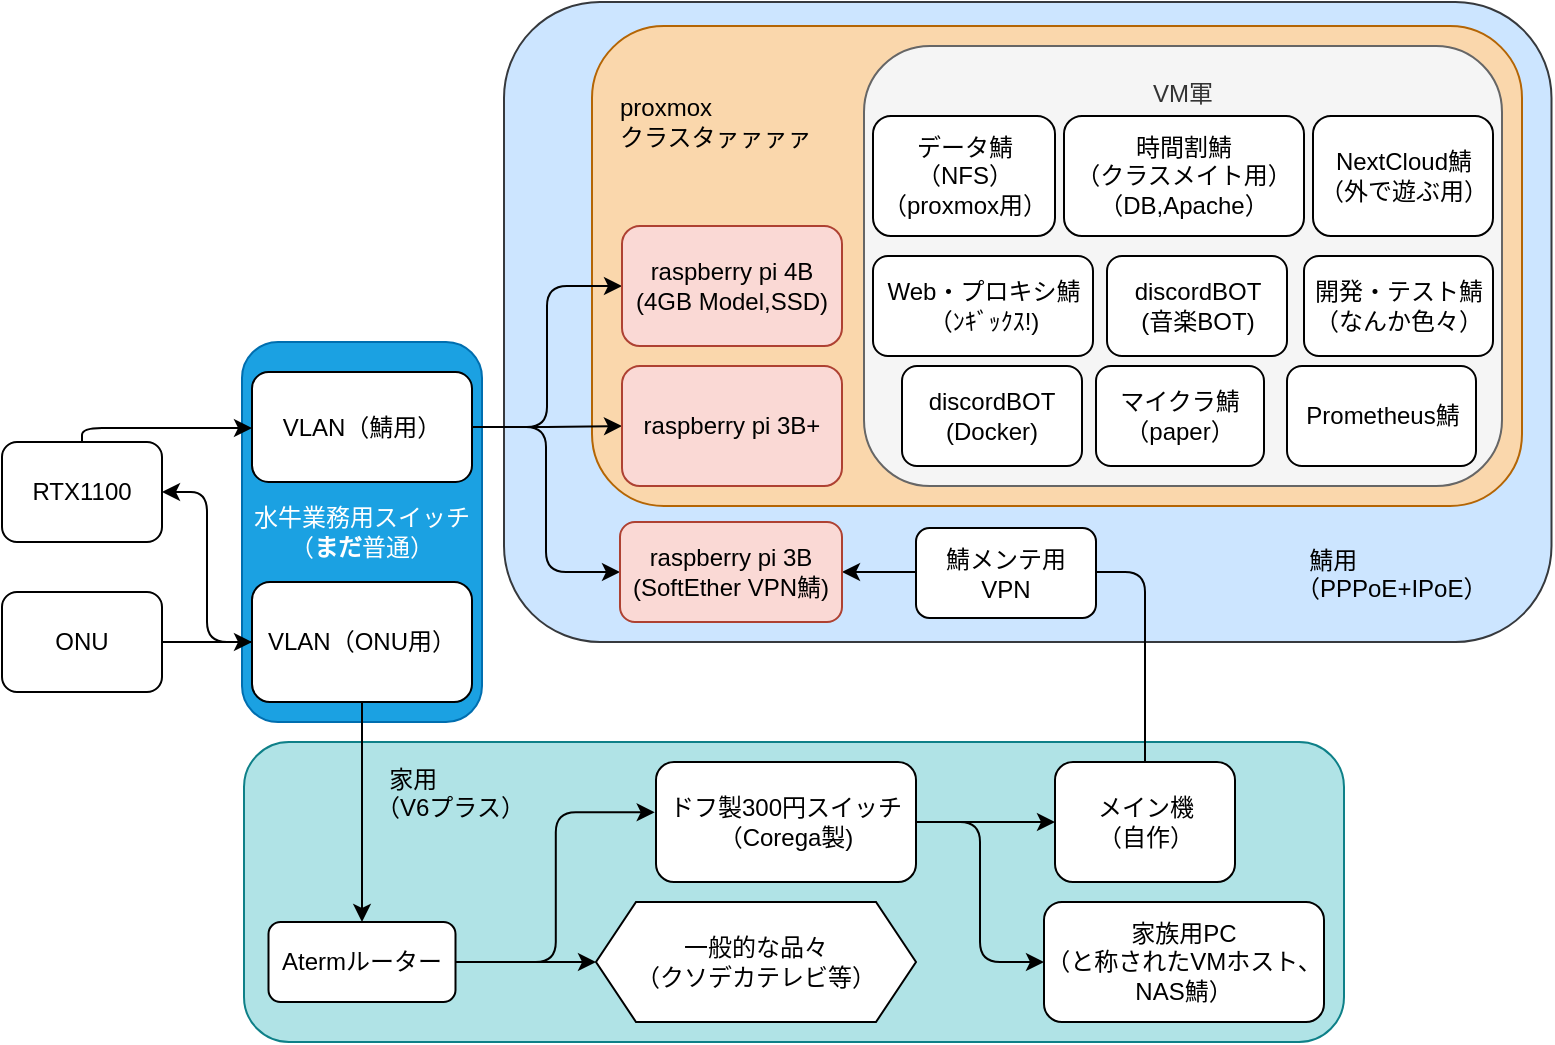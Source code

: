 <mxfile>
    <diagram id="jUWLNYtvDkhMP8iCuSxC" name="Page-1">
        <mxGraphModel dx="975" dy="559" grid="1" gridSize="10" guides="1" tooltips="1" connect="1" arrows="1" fold="1" page="1" pageScale="1" pageWidth="827" pageHeight="583" background="#ffffff" math="0" shadow="0">
            <root>
                <mxCell id="0"/>
                <mxCell id="1" parent="0"/>
                <mxCell id="151" value="" style="rounded=1;whiteSpace=wrap;html=1;fillColor=#cce5ff;strokeColor=#36393d;" vertex="1" parent="1">
                    <mxGeometry x="290" y="40" width="523.75" height="320" as="geometry"/>
                </mxCell>
                <mxCell id="148" value="" style="rounded=1;whiteSpace=wrap;html=1;fillColor=#b0e3e6;strokeColor=#0e8088;" vertex="1" parent="1">
                    <mxGeometry x="160" y="410" width="550" height="150" as="geometry"/>
                </mxCell>
                <mxCell id="123" value="&lt;blockquote style=&quot;margin: 0 0 0 40px ; border: none ; padding: 0px&quot;&gt;&lt;/blockquote&gt;&lt;font color=&quot;#000000&quot;&gt;&lt;span style=&quot;text-align: center&quot;&gt;&lt;div style=&quot;text-align: justify&quot;&gt;&lt;span&gt;　proxmox&lt;/span&gt;&lt;/div&gt;&lt;/span&gt;&lt;span style=&quot;text-align: center&quot;&gt;&lt;div style=&quot;text-align: justify&quot;&gt;&lt;span&gt;　クラスタァァァァ&lt;/span&gt;&lt;/div&gt;&lt;/span&gt;&lt;/font&gt;&lt;div style=&quot;text-align: justify&quot;&gt;&lt;font color=&quot;#000000&quot;&gt;&lt;br&gt;&lt;/font&gt;&lt;/div&gt;&lt;div style=&quot;text-align: justify&quot;&gt;&lt;font color=&quot;#000000&quot;&gt;&lt;br&gt;&lt;/font&gt;&lt;/div&gt;&lt;div style=&quot;text-align: justify&quot;&gt;&lt;font color=&quot;#000000&quot;&gt;&lt;br&gt;&lt;/font&gt;&lt;/div&gt;&lt;div style=&quot;text-align: justify&quot;&gt;&lt;font color=&quot;#000000&quot;&gt;&lt;br&gt;&lt;/font&gt;&lt;/div&gt;&lt;div style=&quot;text-align: justify&quot;&gt;&lt;font color=&quot;#000000&quot;&gt;&lt;br&gt;&lt;/font&gt;&lt;/div&gt;&lt;div style=&quot;text-align: justify&quot;&gt;&lt;font color=&quot;#000000&quot;&gt;&amp;nbsp;&lt;/font&gt;&lt;/div&gt;&lt;blockquote style=&quot;margin: 0 0 0 40px ; border: none ; padding: 0px&quot;&gt;&lt;/blockquote&gt;&lt;blockquote style=&quot;margin: 0 0 0 40px ; border: none ; padding: 0px&quot;&gt;&lt;/blockquote&gt;&lt;blockquote style=&quot;margin: 0 0 0 40px ; border: none ; padding: 0px&quot;&gt;&lt;/blockquote&gt;&lt;blockquote style=&quot;margin: 0 0 0 40px ; border: none ; padding: 0px&quot;&gt;&lt;/blockquote&gt;&lt;blockquote style=&quot;margin: 0 0 0 40px ; border: none ; padding: 0px&quot;&gt;&lt;/blockquote&gt;&lt;blockquote style=&quot;margin: 0 0 0 40px ; border: none ; padding: 0px&quot;&gt;&lt;/blockquote&gt;&lt;blockquote style=&quot;margin: 0 0 0 40px ; border: none ; padding: 0px&quot;&gt;&lt;/blockquote&gt;&lt;blockquote style=&quot;text-align: center ; margin: 0px 0px 0px 40px ; border: none ; padding: 0px&quot;&gt;&lt;font color=&quot;#000000&quot;&gt;&lt;br&gt;&lt;/font&gt;&lt;/blockquote&gt;&lt;blockquote style=&quot;text-align: center ; margin: 0px 0px 0px 40px ; border: none ; padding: 0px&quot;&gt;&lt;font color=&quot;#000000&quot;&gt;&lt;br&gt;&lt;/font&gt;&lt;/blockquote&gt;&lt;blockquote style=&quot;text-align: center ; margin: 0px 0px 0px 40px ; border: none ; padding: 0px&quot;&gt;&lt;font color=&quot;#000000&quot;&gt;&lt;br&gt;&lt;/font&gt;&lt;/blockquote&gt;&lt;blockquote style=&quot;text-align: center ; margin: 0px 0px 0px 40px ; border: none ; padding: 0px&quot;&gt;&lt;br&gt;&lt;/blockquote&gt;" style="rounded=1;whiteSpace=wrap;html=1;align=left;fillColor=#fad7ac;strokeColor=#b46504;" parent="1" vertex="1">
                    <mxGeometry x="334" y="52" width="465" height="240" as="geometry"/>
                </mxCell>
                <mxCell id="132" value="VM軍&lt;br&gt;&lt;br&gt;&lt;br&gt;&lt;br&gt;&lt;br&gt;&lt;br&gt;&lt;br&gt;&lt;br&gt;&lt;br&gt;&lt;br&gt;&lt;br&gt;&lt;br&gt;&lt;br&gt;" style="rounded=1;whiteSpace=wrap;html=1;fillColor=#f5f5f5;strokeColor=#666666;fontColor=#333333;" parent="1" vertex="1">
                    <mxGeometry x="470" y="62" width="319" height="220" as="geometry"/>
                </mxCell>
                <mxCell id="95" value="ONU" style="rounded=1;whiteSpace=wrap;html=1;" parent="1" vertex="1">
                    <mxGeometry x="39" y="335" width="80" height="50" as="geometry"/>
                </mxCell>
                <mxCell id="96" value="水牛業務用スイッチ&lt;br&gt;&lt;div&gt;（&lt;b&gt;まだ&lt;/b&gt;普通）&lt;/div&gt;" style="rounded=1;whiteSpace=wrap;html=1;fillColor=#1ba1e2;strokeColor=#006EAF;fontColor=#ffffff;" parent="1" vertex="1">
                    <mxGeometry x="159" y="210" width="120" height="190" as="geometry"/>
                </mxCell>
                <mxCell id="128" style="edgeStyle=orthogonalEdgeStyle;html=1;exitX=1;exitY=0.5;exitDx=0;exitDy=0;entryX=0;entryY=0.5;entryDx=0;entryDy=0;strokeColor=#000000;" parent="1" source="97" target="126" edge="1">
                    <mxGeometry relative="1" as="geometry"/>
                </mxCell>
                <mxCell id="129" style="edgeStyle=orthogonalEdgeStyle;html=1;exitX=1;exitY=0.5;exitDx=0;exitDy=0;entryX=0;entryY=0.5;entryDx=0;entryDy=0;strokeColor=#000000;" parent="1" source="97" target="125" edge="1">
                    <mxGeometry relative="1" as="geometry"/>
                </mxCell>
                <mxCell id="130" style="edgeStyle=orthogonalEdgeStyle;html=1;exitX=1;exitY=0.5;exitDx=0;exitDy=0;entryX=0;entryY=0.5;entryDx=0;entryDy=0;strokeColor=#000000;" parent="1" source="97" target="124" edge="1">
                    <mxGeometry relative="1" as="geometry"/>
                </mxCell>
                <mxCell id="97" value="VLAN（鯖用）" style="rounded=1;whiteSpace=wrap;html=1;" parent="1" vertex="1">
                    <mxGeometry x="164" y="225" width="110" height="55" as="geometry"/>
                </mxCell>
                <mxCell id="108" style="edgeStyle=elbowEdgeStyle;html=1;exitX=0;exitY=0.5;exitDx=0;exitDy=0;entryX=1;entryY=0.5;entryDx=0;entryDy=0;strokeColor=#000000;" parent="1" source="98" target="103" edge="1">
                    <mxGeometry relative="1" as="geometry"/>
                </mxCell>
                <mxCell id="114" style="edgeStyle=orthogonalEdgeStyle;html=1;exitX=0.5;exitY=1;exitDx=0;exitDy=0;entryX=0.5;entryY=0;entryDx=0;entryDy=0;strokeColor=#000000;" parent="1" source="98" target="102" edge="1">
                    <mxGeometry relative="1" as="geometry"/>
                </mxCell>
                <mxCell id="98" value="VLAN（ONU用）" style="rounded=1;whiteSpace=wrap;html=1;" parent="1" vertex="1">
                    <mxGeometry x="164" y="330" width="110" height="60" as="geometry"/>
                </mxCell>
                <mxCell id="100" value="" style="edgeStyle=elbowEdgeStyle;endArrow=classic;html=1;entryX=0;entryY=0.5;entryDx=0;entryDy=0;exitX=1;exitY=0.5;exitDx=0;exitDy=0;strokeColor=#000000;" parent="1" source="95" target="98" edge="1">
                    <mxGeometry width="50" height="50" relative="1" as="geometry">
                        <mxPoint x="122" y="293" as="sourcePoint"/>
                        <mxPoint x="104" y="45" as="targetPoint"/>
                    </mxGeometry>
                </mxCell>
                <mxCell id="118" style="edgeStyle=orthogonalEdgeStyle;html=1;exitX=1;exitY=0.5;exitDx=0;exitDy=0;entryX=0;entryY=0.5;entryDx=0;entryDy=0;strokeColor=#000000;" parent="1" source="102" target="117" edge="1">
                    <mxGeometry relative="1" as="geometry"/>
                </mxCell>
                <mxCell id="120" style="edgeStyle=orthogonalEdgeStyle;html=1;exitX=1;exitY=0.5;exitDx=0;exitDy=0;entryX=-0.005;entryY=0.419;entryDx=0;entryDy=0;entryPerimeter=0;strokeColor=#000000;" parent="1" source="102" target="119" edge="1">
                    <mxGeometry relative="1" as="geometry"/>
                </mxCell>
                <mxCell id="102" value="Atermルーター" style="rounded=1;whiteSpace=wrap;html=1;" parent="1" vertex="1">
                    <mxGeometry x="172.25" y="500" width="93.5" height="40" as="geometry"/>
                </mxCell>
                <mxCell id="113" style="edgeStyle=orthogonalEdgeStyle;html=1;exitX=0.5;exitY=0;exitDx=0;exitDy=0;strokeColor=#000000;" parent="1" source="103" target="97" edge="1">
                    <mxGeometry relative="1" as="geometry">
                        <Array as="points">
                            <mxPoint x="79" y="253"/>
                        </Array>
                    </mxGeometry>
                </mxCell>
                <mxCell id="103" value="RTX1100" style="rounded=1;whiteSpace=wrap;html=1;" parent="1" vertex="1">
                    <mxGeometry x="39" y="260" width="80" height="50" as="geometry"/>
                </mxCell>
                <mxCell id="117" value="一般的な品々&lt;br&gt;（クソデカテレビ等）" style="shape=hexagon;perimeter=hexagonPerimeter2;whiteSpace=wrap;html=1;fixedSize=1;" parent="1" vertex="1">
                    <mxGeometry x="336" y="490" width="160" height="60" as="geometry"/>
                </mxCell>
                <mxCell id="122" style="edgeStyle=orthogonalEdgeStyle;html=1;exitX=1;exitY=0.5;exitDx=0;exitDy=0;entryX=0;entryY=0.5;entryDx=0;entryDy=0;strokeColor=#000000;" parent="1" source="119" target="121" edge="1">
                    <mxGeometry relative="1" as="geometry"/>
                </mxCell>
                <mxCell id="141" style="edgeStyle=orthogonalEdgeStyle;html=1;exitX=1;exitY=0.5;exitDx=0;exitDy=0;entryX=0;entryY=0.5;entryDx=0;entryDy=0;strokeColor=#000000;" parent="1" source="119" target="140" edge="1">
                    <mxGeometry relative="1" as="geometry"/>
                </mxCell>
                <mxCell id="119" value="ドフ製300円スイッチ&lt;br&gt;（Corega製)" style="rounded=1;whiteSpace=wrap;html=1;" parent="1" vertex="1">
                    <mxGeometry x="366" y="420" width="130" height="60" as="geometry"/>
                </mxCell>
                <mxCell id="138" style="edgeStyle=orthogonalEdgeStyle;html=1;exitX=0.5;exitY=0;exitDx=0;exitDy=0;entryX=1;entryY=0.5;entryDx=0;entryDy=0;strokeColor=#000000;" parent="1" source="121" target="124" edge="1">
                    <mxGeometry relative="1" as="geometry"/>
                </mxCell>
                <mxCell id="121" value="メイン機&lt;br&gt;（自作）" style="rounded=1;whiteSpace=wrap;html=1;" parent="1" vertex="1">
                    <mxGeometry x="565.5" y="420" width="90" height="60" as="geometry"/>
                </mxCell>
                <mxCell id="124" value="&lt;font color=&quot;#000000&quot;&gt;raspberry pi 3B&lt;br&gt;(SoftEther VPN鯖)&lt;/font&gt;" style="rounded=1;whiteSpace=wrap;html=1;fillColor=#fad9d5;strokeColor=#ae4132;" parent="1" vertex="1">
                    <mxGeometry x="348" y="300" width="111" height="50" as="geometry"/>
                </mxCell>
                <mxCell id="125" value="&lt;font color=&quot;#000000&quot;&gt;raspberry pi 4B&lt;br&gt;(4GB Model,SSD)&lt;/font&gt;" style="rounded=1;whiteSpace=wrap;html=1;fillColor=#fad9d5;strokeColor=#ae4132;" parent="1" vertex="1">
                    <mxGeometry x="349" y="152" width="110" height="60" as="geometry"/>
                </mxCell>
                <mxCell id="126" value="&lt;font color=&quot;#000000&quot;&gt;raspberry pi 3B+&lt;/font&gt;" style="rounded=1;whiteSpace=wrap;html=1;fillColor=#fad9d5;strokeColor=#ae4132;" parent="1" vertex="1">
                    <mxGeometry x="349" y="222" width="110" height="60" as="geometry"/>
                </mxCell>
                <mxCell id="131" value="discordBOT&lt;br&gt;(音楽BOT)" style="rounded=1;whiteSpace=wrap;html=1;" parent="1" vertex="1">
                    <mxGeometry x="591.5" y="167" width="90" height="50" as="geometry"/>
                </mxCell>
                <mxCell id="133" value="Web・プロキシ鯖&lt;br&gt;（ﾝｷﾞｯｸｽ!)" style="rounded=1;whiteSpace=wrap;html=1;" parent="1" vertex="1">
                    <mxGeometry x="474.5" y="167" width="110" height="50" as="geometry"/>
                </mxCell>
                <mxCell id="134" value="データ鯖&lt;br&gt;（NFS）（proxmox用）" style="rounded=1;whiteSpace=wrap;html=1;" parent="1" vertex="1">
                    <mxGeometry x="474.5" y="97" width="91" height="60" as="geometry"/>
                </mxCell>
                <mxCell id="135" value="時間割鯖&lt;br&gt;（クラスメイト用）&lt;br&gt;（DB,Apache）" style="rounded=1;whiteSpace=wrap;html=1;" parent="1" vertex="1">
                    <mxGeometry x="570" y="97" width="120" height="60" as="geometry"/>
                </mxCell>
                <mxCell id="136" value="discordBOT&lt;br&gt;(Docker)" style="rounded=1;whiteSpace=wrap;html=1;" parent="1" vertex="1">
                    <mxGeometry x="489" y="222" width="90" height="50" as="geometry"/>
                </mxCell>
                <mxCell id="137" value="開発・テスト鯖&lt;br&gt;（なんか色々）" style="rounded=1;whiteSpace=wrap;html=1;" parent="1" vertex="1">
                    <mxGeometry x="690" y="167" width="94.5" height="50" as="geometry"/>
                </mxCell>
                <mxCell id="139" value="鯖メンテ用&lt;br&gt;VPN" style="rounded=1;whiteSpace=wrap;html=1;" parent="1" vertex="1">
                    <mxGeometry x="496" y="303" width="90" height="45" as="geometry"/>
                </mxCell>
                <mxCell id="140" value="家族用PC&lt;br&gt;（と称されたVMホスト、NAS鯖）" style="rounded=1;whiteSpace=wrap;html=1;" parent="1" vertex="1">
                    <mxGeometry x="560" y="490" width="140" height="60" as="geometry"/>
                </mxCell>
                <mxCell id="144" value="NextCloud鯖&lt;br&gt;（外で遊ぶ用）" style="rounded=1;whiteSpace=wrap;html=1;" parent="1" vertex="1">
                    <mxGeometry x="694.5" y="97" width="90" height="60" as="geometry"/>
                </mxCell>
                <mxCell id="145" value="マイクラ鯖&lt;br&gt;（paper）" style="rounded=1;whiteSpace=wrap;html=1;" parent="1" vertex="1">
                    <mxGeometry x="586" y="222" width="84" height="50" as="geometry"/>
                </mxCell>
                <mxCell id="146" value="Prometheus鯖" style="rounded=1;whiteSpace=wrap;html=1;" vertex="1" parent="1">
                    <mxGeometry x="681.5" y="222" width="94.5" height="50" as="geometry"/>
                </mxCell>
                <mxCell id="150" value="  家用&#10;（V6プラス）" style="text;strokeColor=none;fillColor=none;align=left;verticalAlign=middle;spacingLeft=4;spacingRight=4;overflow=hidden;points=[[0,0.5],[1,0.5]];portConstraint=eastwest;rotatable=0;fontSize=12;fontColor=#000000;" vertex="1" parent="1">
                    <mxGeometry x="220" y="420" width="80" height="30" as="geometry"/>
                </mxCell>
                <mxCell id="152" value="  鯖用&#10;（PPPoE+IPoE）" style="text;strokeColor=none;fillColor=none;align=left;verticalAlign=middle;spacingLeft=4;spacingRight=4;overflow=hidden;points=[[0,0.5],[1,0.5]];portConstraint=eastwest;rotatable=0;fontSize=12;fontColor=#000000;" vertex="1" parent="1">
                    <mxGeometry x="680" y="310.5" width="119" height="30" as="geometry"/>
                </mxCell>
            </root>
        </mxGraphModel>
    </diagram>
</mxfile>